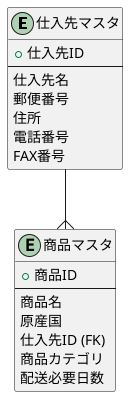 @startuml

entity 仕入先マスタ {
  + 仕入先ID
  ---
  仕入先名
  郵便番号
  住所
  電話番号
  FAX番号
}

entity 商品マスタ {
  + 商品ID
  ---
  商品名
  原産国
  仕入先ID (FK)
  商品カテゴリ
  配送必要日数
}

仕入先マスタ --{ 商品マスタ

@enduml
